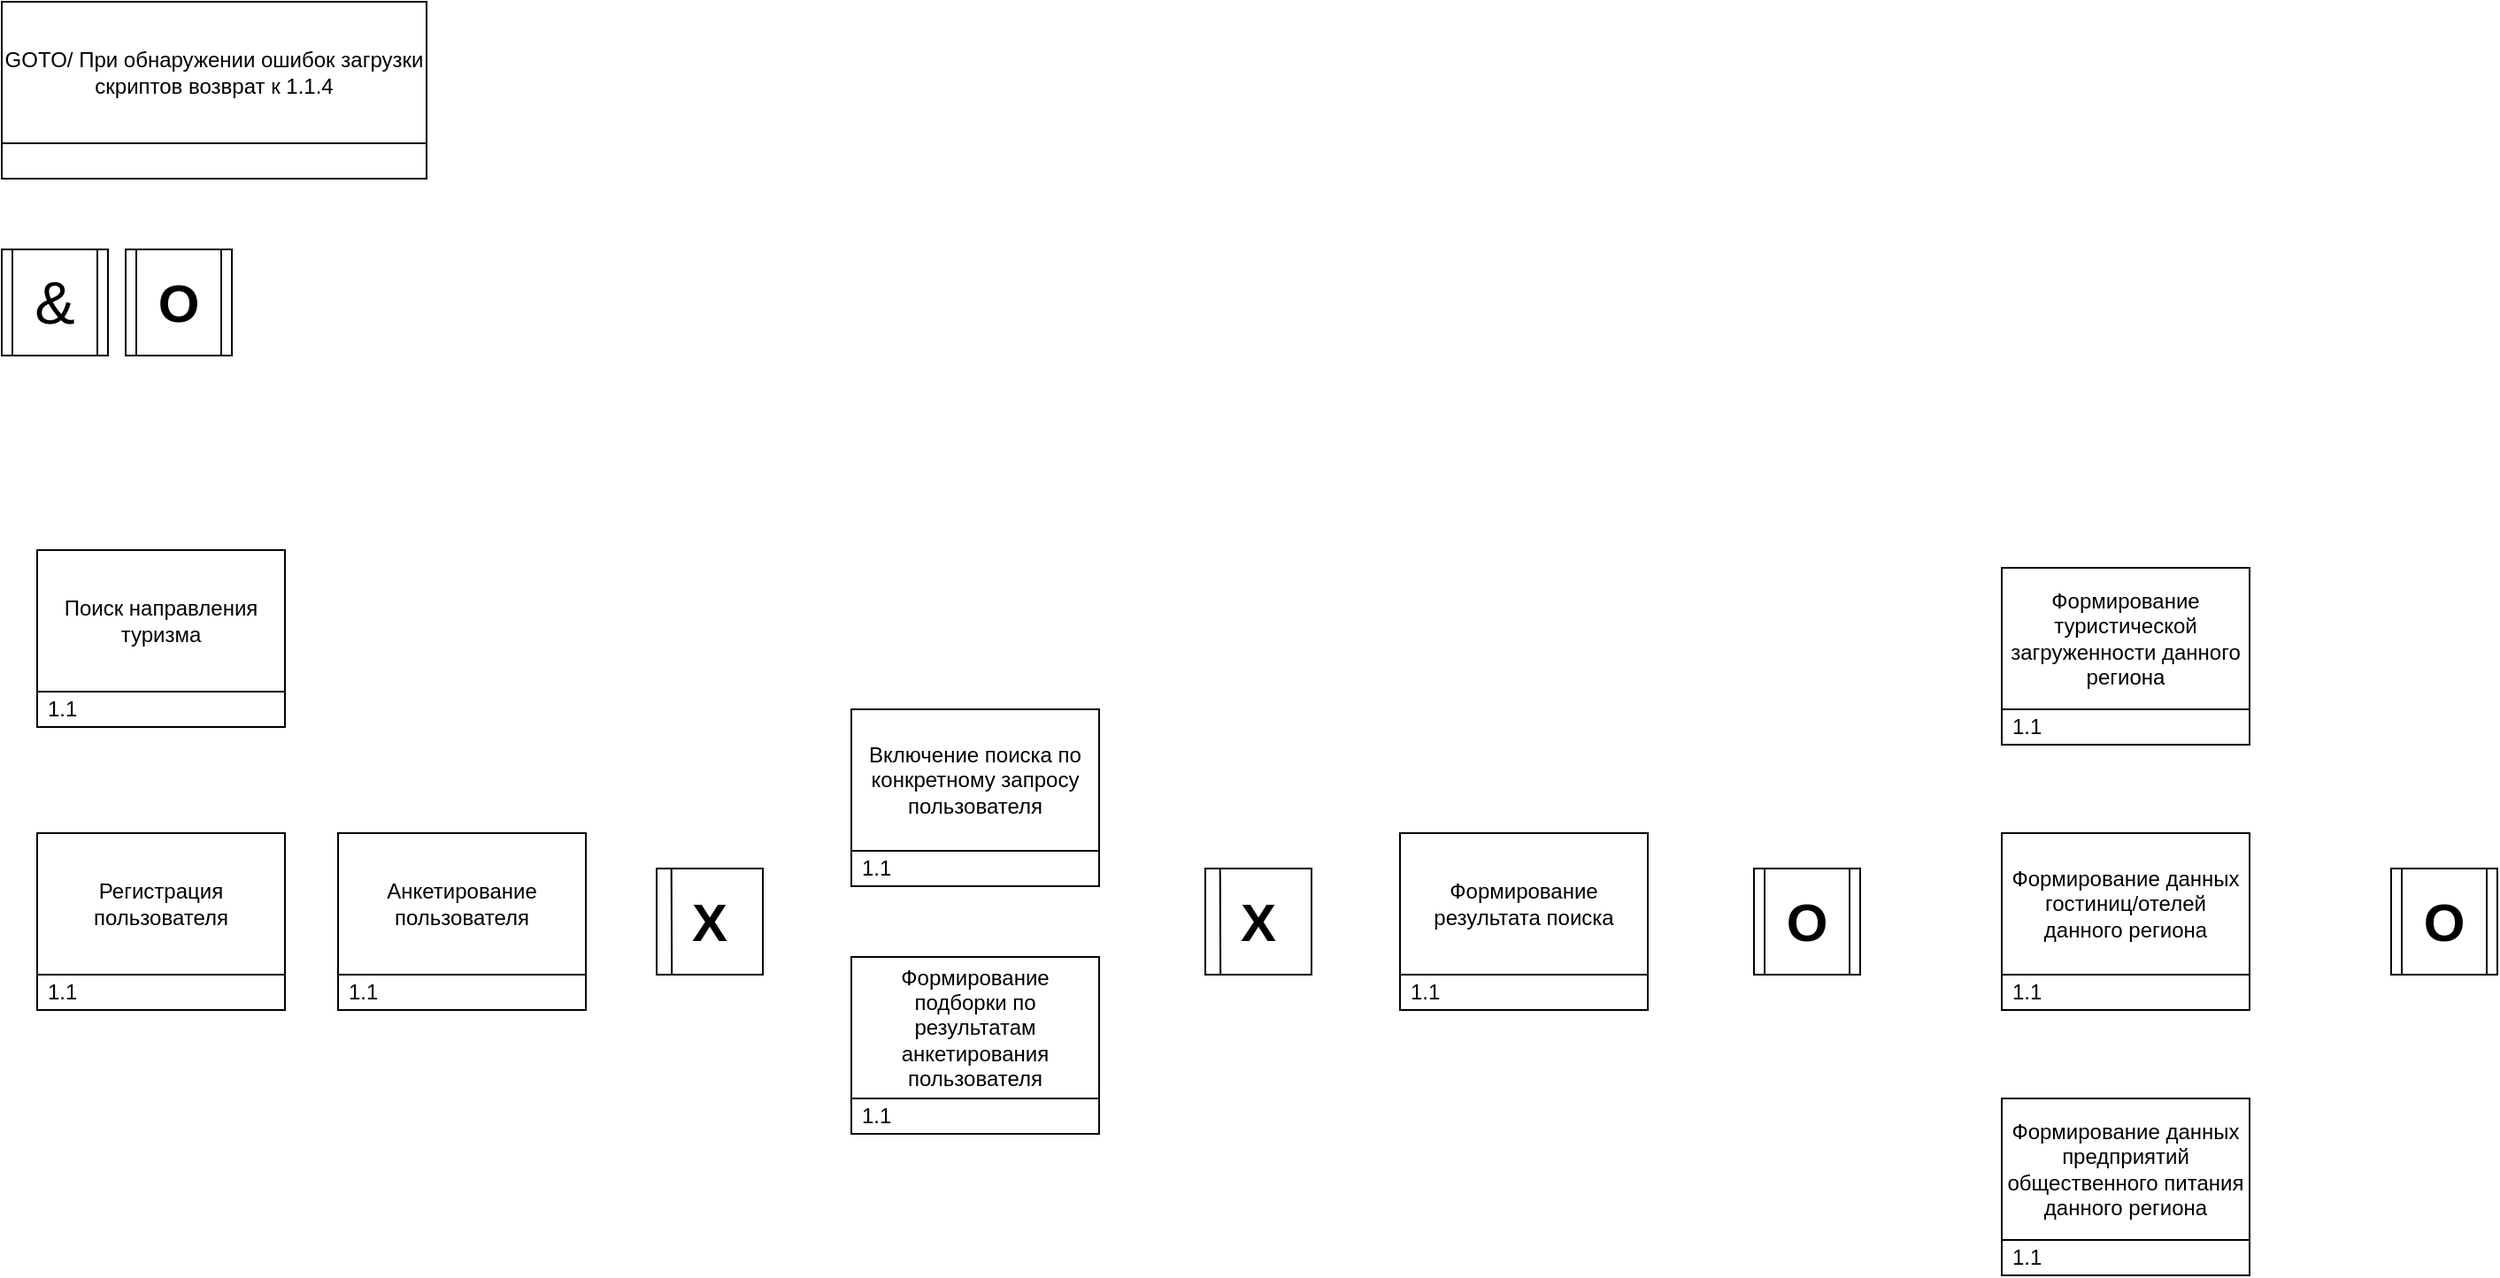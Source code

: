 <mxfile version="22.0.8" type="github" pages="3">
  <diagram id="jDZyjU-NRDZu6kYY1GAh" name="IDEF3 - групповое">
    <mxGraphModel dx="1500" dy="809" grid="1" gridSize="10" guides="1" tooltips="1" connect="1" arrows="1" fold="1" page="1" pageScale="1" pageWidth="2336" pageHeight="1654" math="0" shadow="0">
      <root>
        <mxCell id="0" />
        <mxCell id="1" parent="0" />
        <mxCell id="cbyuX7j4B6WSAV5k46cB-1" value="Поиск направления туризма" style="swimlane;fontStyle=0;childLayout=stackLayout;horizontal=1;startSize=80;horizontalStack=0;resizeParent=1;resizeParentMax=0;resizeLast=0;collapsible=1;marginBottom=0;whiteSpace=wrap;html=1;" vertex="1" parent="1">
          <mxGeometry x="40" y="380" width="140" height="100" as="geometry" />
        </mxCell>
        <mxCell id="cbyuX7j4B6WSAV5k46cB-2" value="1.1" style="text;strokeColor=none;fillColor=none;align=left;verticalAlign=middle;spacingLeft=4;spacingRight=4;overflow=hidden;points=[[0,0.5],[1,0.5]];portConstraint=eastwest;rotatable=0;whiteSpace=wrap;html=1;" vertex="1" parent="cbyuX7j4B6WSAV5k46cB-1">
          <mxGeometry y="80" width="140" height="20" as="geometry" />
        </mxCell>
        <mxCell id="YS1LWx2KXghdEhdy3758-1" value="GOTO/ При обнаружении ошибок загрузки скриптов возврат к 1.1.4" style="swimlane;fontStyle=0;childLayout=stackLayout;horizontal=1;startSize=80;horizontalStack=0;resizeParent=1;resizeParentMax=0;resizeLast=0;collapsible=1;marginBottom=0;whiteSpace=wrap;html=1;" vertex="1" parent="1">
          <mxGeometry x="20" y="70" width="240" height="100" as="geometry" />
        </mxCell>
        <mxCell id="WHiRAeLKZ48KQF9VEQD4-1" value="&lt;font style=&quot;font-size: 34px;&quot;&gt;&amp;amp;&lt;/font&gt;" style="shape=process;whiteSpace=wrap;html=1;backgroundOutline=1;" vertex="1" parent="1">
          <mxGeometry x="20" y="210" width="60" height="60" as="geometry" />
        </mxCell>
        <mxCell id="WHiRAeLKZ48KQF9VEQD4-2" value="Регистрация пользователя" style="swimlane;fontStyle=0;childLayout=stackLayout;horizontal=1;startSize=80;horizontalStack=0;resizeParent=1;resizeParentMax=0;resizeLast=0;collapsible=1;marginBottom=0;whiteSpace=wrap;html=1;" vertex="1" parent="1">
          <mxGeometry x="40" y="540" width="140" height="100" as="geometry" />
        </mxCell>
        <mxCell id="WHiRAeLKZ48KQF9VEQD4-3" value="1.1" style="text;strokeColor=none;fillColor=none;align=left;verticalAlign=middle;spacingLeft=4;spacingRight=4;overflow=hidden;points=[[0,0.5],[1,0.5]];portConstraint=eastwest;rotatable=0;whiteSpace=wrap;html=1;" vertex="1" parent="WHiRAeLKZ48KQF9VEQD4-2">
          <mxGeometry y="80" width="140" height="20" as="geometry" />
        </mxCell>
        <mxCell id="WHiRAeLKZ48KQF9VEQD4-4" value="Включение поиска по конкретному запросу пользователя" style="swimlane;fontStyle=0;childLayout=stackLayout;horizontal=1;startSize=80;horizontalStack=0;resizeParent=1;resizeParentMax=0;resizeLast=0;collapsible=1;marginBottom=0;whiteSpace=wrap;html=1;" vertex="1" parent="1">
          <mxGeometry x="500" y="470" width="140" height="100" as="geometry" />
        </mxCell>
        <mxCell id="WHiRAeLKZ48KQF9VEQD4-5" value="1.1" style="text;strokeColor=none;fillColor=none;align=left;verticalAlign=middle;spacingLeft=4;spacingRight=4;overflow=hidden;points=[[0,0.5],[1,0.5]];portConstraint=eastwest;rotatable=0;whiteSpace=wrap;html=1;" vertex="1" parent="WHiRAeLKZ48KQF9VEQD4-4">
          <mxGeometry y="80" width="140" height="20" as="geometry" />
        </mxCell>
        <mxCell id="WHiRAeLKZ48KQF9VEQD4-6" value="Формирование подборки по результатам анкетирования пользователя" style="swimlane;fontStyle=0;childLayout=stackLayout;horizontal=1;startSize=80;horizontalStack=0;resizeParent=1;resizeParentMax=0;resizeLast=0;collapsible=1;marginBottom=0;whiteSpace=wrap;html=1;" vertex="1" parent="1">
          <mxGeometry x="500" y="610" width="140" height="100" as="geometry" />
        </mxCell>
        <mxCell id="WHiRAeLKZ48KQF9VEQD4-7" value="1.1" style="text;strokeColor=none;fillColor=none;align=left;verticalAlign=middle;spacingLeft=4;spacingRight=4;overflow=hidden;points=[[0,0.5],[1,0.5]];portConstraint=eastwest;rotatable=0;whiteSpace=wrap;html=1;" vertex="1" parent="WHiRAeLKZ48KQF9VEQD4-6">
          <mxGeometry y="80" width="140" height="20" as="geometry" />
        </mxCell>
        <mxCell id="WHiRAeLKZ48KQF9VEQD4-8" value="Анкетирование пользователя" style="swimlane;fontStyle=0;childLayout=stackLayout;horizontal=1;startSize=80;horizontalStack=0;resizeParent=1;resizeParentMax=0;resizeLast=0;collapsible=1;marginBottom=0;whiteSpace=wrap;html=1;" vertex="1" parent="1">
          <mxGeometry x="210" y="540" width="140" height="100" as="geometry" />
        </mxCell>
        <mxCell id="WHiRAeLKZ48KQF9VEQD4-9" value="1.1" style="text;strokeColor=none;fillColor=none;align=left;verticalAlign=middle;spacingLeft=4;spacingRight=4;overflow=hidden;points=[[0,0.5],[1,0.5]];portConstraint=eastwest;rotatable=0;whiteSpace=wrap;html=1;" vertex="1" parent="WHiRAeLKZ48KQF9VEQD4-8">
          <mxGeometry y="80" width="140" height="20" as="geometry" />
        </mxCell>
        <mxCell id="WHiRAeLKZ48KQF9VEQD4-10" value="Формирование результата поиска" style="swimlane;fontStyle=0;childLayout=stackLayout;horizontal=1;startSize=80;horizontalStack=0;resizeParent=1;resizeParentMax=0;resizeLast=0;collapsible=1;marginBottom=0;whiteSpace=wrap;html=1;" vertex="1" parent="1">
          <mxGeometry x="810" y="540" width="140" height="100" as="geometry" />
        </mxCell>
        <mxCell id="WHiRAeLKZ48KQF9VEQD4-11" value="1.1" style="text;strokeColor=none;fillColor=none;align=left;verticalAlign=middle;spacingLeft=4;spacingRight=4;overflow=hidden;points=[[0,0.5],[1,0.5]];portConstraint=eastwest;rotatable=0;whiteSpace=wrap;html=1;" vertex="1" parent="WHiRAeLKZ48KQF9VEQD4-10">
          <mxGeometry y="80" width="140" height="20" as="geometry" />
        </mxCell>
        <mxCell id="BEHgyF1ntrgZddMQC_46-3" value="Формирование туристической загруженности данного региона" style="swimlane;fontStyle=0;childLayout=stackLayout;horizontal=1;startSize=80;horizontalStack=0;resizeParent=1;resizeParentMax=0;resizeLast=0;collapsible=1;marginBottom=0;whiteSpace=wrap;html=1;" vertex="1" parent="1">
          <mxGeometry x="1150" y="390" width="140" height="100" as="geometry" />
        </mxCell>
        <mxCell id="BEHgyF1ntrgZddMQC_46-4" value="1.1" style="text;strokeColor=none;fillColor=none;align=left;verticalAlign=middle;spacingLeft=4;spacingRight=4;overflow=hidden;points=[[0,0.5],[1,0.5]];portConstraint=eastwest;rotatable=0;whiteSpace=wrap;html=1;" vertex="1" parent="BEHgyF1ntrgZddMQC_46-3">
          <mxGeometry y="80" width="140" height="20" as="geometry" />
        </mxCell>
        <mxCell id="BEHgyF1ntrgZddMQC_46-5" value="Формирование данных гостиниц/отелей данного региона" style="swimlane;fontStyle=0;childLayout=stackLayout;horizontal=1;startSize=80;horizontalStack=0;resizeParent=1;resizeParentMax=0;resizeLast=0;collapsible=1;marginBottom=0;whiteSpace=wrap;html=1;" vertex="1" parent="1">
          <mxGeometry x="1150" y="540" width="140" height="100" as="geometry" />
        </mxCell>
        <mxCell id="BEHgyF1ntrgZddMQC_46-6" value="1.1" style="text;strokeColor=none;fillColor=none;align=left;verticalAlign=middle;spacingLeft=4;spacingRight=4;overflow=hidden;points=[[0,0.5],[1,0.5]];portConstraint=eastwest;rotatable=0;whiteSpace=wrap;html=1;" vertex="1" parent="BEHgyF1ntrgZddMQC_46-5">
          <mxGeometry y="80" width="140" height="20" as="geometry" />
        </mxCell>
        <mxCell id="BEHgyF1ntrgZddMQC_46-9" value="Формирование данных предприятий общественного питания данного региона" style="swimlane;fontStyle=0;childLayout=stackLayout;horizontal=1;startSize=80;horizontalStack=0;resizeParent=1;resizeParentMax=0;resizeLast=0;collapsible=1;marginBottom=0;whiteSpace=wrap;html=1;" vertex="1" parent="1">
          <mxGeometry x="1150" y="690" width="140" height="100" as="geometry" />
        </mxCell>
        <mxCell id="BEHgyF1ntrgZddMQC_46-10" value="1.1" style="text;strokeColor=none;fillColor=none;align=left;verticalAlign=middle;spacingLeft=4;spacingRight=4;overflow=hidden;points=[[0,0.5],[1,0.5]];portConstraint=eastwest;rotatable=0;whiteSpace=wrap;html=1;" vertex="1" parent="BEHgyF1ntrgZddMQC_46-9">
          <mxGeometry y="80" width="140" height="20" as="geometry" />
        </mxCell>
        <mxCell id="BEHgyF1ntrgZddMQC_46-12" value="&lt;font style=&quot;font-size: 30px;&quot;&gt;&lt;b&gt;O&lt;/b&gt;&lt;/font&gt;" style="shape=process;whiteSpace=wrap;html=1;backgroundOutline=1;" vertex="1" parent="1">
          <mxGeometry x="1370" y="560" width="60" height="60" as="geometry" />
        </mxCell>
        <mxCell id="BEHgyF1ntrgZddMQC_46-13" value="&lt;font style=&quot;font-size: 30px;&quot;&gt;&lt;b&gt;O&lt;/b&gt;&lt;/font&gt;" style="shape=process;whiteSpace=wrap;html=1;backgroundOutline=1;" vertex="1" parent="1">
          <mxGeometry x="1010" y="560" width="60" height="60" as="geometry" />
        </mxCell>
        <mxCell id="ibTnaEdtmGDjpVHiChkq-1" value="&lt;font style=&quot;font-size: 30px;&quot;&gt;&lt;b&gt;O&lt;/b&gt;&lt;/font&gt;" style="shape=process;whiteSpace=wrap;html=1;backgroundOutline=1;" vertex="1" parent="1">
          <mxGeometry x="90" y="210" width="60" height="60" as="geometry" />
        </mxCell>
        <mxCell id="ibTnaEdtmGDjpVHiChkq-4" value="" style="group" vertex="1" connectable="0" parent="1">
          <mxGeometry x="390" y="560" width="60" height="60" as="geometry" />
        </mxCell>
        <mxCell id="BEHgyF1ntrgZddMQC_46-2" value="&lt;font style=&quot;font-size: 30px;&quot;&gt;&lt;b&gt;X&lt;/b&gt;&lt;/font&gt;" style="shape=process;whiteSpace=wrap;html=1;backgroundOutline=1;size=0;" vertex="1" parent="ibTnaEdtmGDjpVHiChkq-4">
          <mxGeometry width="60" height="60" as="geometry" />
        </mxCell>
        <mxCell id="ibTnaEdtmGDjpVHiChkq-3" value="" style="endArrow=none;html=1;rounded=0;entryX=0.139;entryY=0;entryDx=0;entryDy=0;exitX=0.143;exitY=1.009;exitDx=0;exitDy=0;exitPerimeter=0;entryPerimeter=0;" edge="1" parent="ibTnaEdtmGDjpVHiChkq-4" source="BEHgyF1ntrgZddMQC_46-2" target="BEHgyF1ntrgZddMQC_46-2">
          <mxGeometry width="50" height="50" relative="1" as="geometry">
            <mxPoint x="20" y="60" as="sourcePoint" />
            <mxPoint x="70" y="10" as="targetPoint" />
          </mxGeometry>
        </mxCell>
        <mxCell id="ibTnaEdtmGDjpVHiChkq-8" value="&lt;font style=&quot;font-size: 30px;&quot;&gt;&lt;b&gt;X&lt;/b&gt;&lt;/font&gt;" style="shape=process;whiteSpace=wrap;html=1;backgroundOutline=1;size=0;" vertex="1" parent="1">
          <mxGeometry x="700" y="560" width="60" height="60" as="geometry" />
        </mxCell>
        <mxCell id="ibTnaEdtmGDjpVHiChkq-9" value="" style="endArrow=none;html=1;rounded=0;entryX=0.139;entryY=0;entryDx=0;entryDy=0;exitX=0.143;exitY=1.009;exitDx=0;exitDy=0;exitPerimeter=0;entryPerimeter=0;" edge="1" parent="1" source="ibTnaEdtmGDjpVHiChkq-8" target="ibTnaEdtmGDjpVHiChkq-8">
          <mxGeometry width="50" height="50" relative="1" as="geometry">
            <mxPoint x="430" y="630" as="sourcePoint" />
            <mxPoint x="480" y="580" as="targetPoint" />
          </mxGeometry>
        </mxCell>
      </root>
    </mxGraphModel>
  </diagram>
  <diagram id="R2lEEEUBdFMjLlhIrx00" name="IDEF1 - свое">
    <mxGraphModel dx="1750" dy="943" grid="1" gridSize="10" guides="1" tooltips="1" connect="1" arrows="1" fold="1" page="1" pageScale="1" pageWidth="850" pageHeight="1100" math="0" shadow="0" extFonts="Permanent Marker^https://fonts.googleapis.com/css?family=Permanent+Marker">
      <root>
        <mxCell id="0" />
        <mxCell id="1" parent="0" />
        <mxCell id="71VfHX2NH4AoiYsdJ9OX-1" value="ID команды" style="swimlane;fontStyle=0;childLayout=stackLayout;horizontal=1;startSize=30;horizontalStack=0;resizeParent=1;resizeParentMax=0;resizeLast=0;collapsible=1;marginBottom=0;whiteSpace=wrap;html=1;" parent="1" vertex="1">
          <mxGeometry x="200" y="30" width="260" height="90" as="geometry" />
        </mxCell>
        <mxCell id="71VfHX2NH4AoiYsdJ9OX-2" value="Название команды" style="text;strokeColor=none;fillColor=none;align=left;verticalAlign=middle;spacingLeft=4;spacingRight=4;overflow=hidden;points=[[0,0.5],[1,0.5]];portConstraint=eastwest;rotatable=0;whiteSpace=wrap;html=1;" parent="71VfHX2NH4AoiYsdJ9OX-1" vertex="1">
          <mxGeometry y="30" width="260" height="30" as="geometry" />
        </mxCell>
        <mxCell id="71VfHX2NH4AoiYsdJ9OX-4" value="&lt;div&gt;ID участников (FK)&lt;br&gt;&lt;/div&gt;" style="text;strokeColor=none;fillColor=none;align=left;verticalAlign=middle;spacingLeft=4;spacingRight=4;overflow=hidden;points=[[0,0.5],[1,0.5]];portConstraint=eastwest;rotatable=0;whiteSpace=wrap;html=1;" parent="71VfHX2NH4AoiYsdJ9OX-1" vertex="1">
          <mxGeometry y="60" width="260" height="30" as="geometry" />
        </mxCell>
        <mxCell id="71VfHX2NH4AoiYsdJ9OX-29" style="edgeStyle=orthogonalEdgeStyle;rounded=0;orthogonalLoop=1;jettySize=auto;html=1;entryX=1;entryY=0.5;entryDx=0;entryDy=0;dashed=1;dashPattern=8 8;endSize=10;endArrow=oval;endFill=1;" parent="1" source="71VfHX2NH4AoiYsdJ9OX-5" target="71VfHX2NH4AoiYsdJ9OX-10" edge="1">
          <mxGeometry relative="1" as="geometry" />
        </mxCell>
        <mxCell id="71VfHX2NH4AoiYsdJ9OX-5" value="ID организатора" style="swimlane;fontStyle=0;childLayout=stackLayout;horizontal=1;startSize=30;horizontalStack=0;resizeParent=1;resizeParentMax=0;resizeLast=0;collapsible=1;marginBottom=0;whiteSpace=wrap;html=1;" parent="1" vertex="1">
          <mxGeometry x="685" y="280" width="140" height="120" as="geometry" />
        </mxCell>
        <mxCell id="71VfHX2NH4AoiYsdJ9OX-6" value="ФИО организатора" style="text;strokeColor=none;fillColor=none;align=left;verticalAlign=middle;spacingLeft=4;spacingRight=4;overflow=hidden;points=[[0,0.5],[1,0.5]];portConstraint=eastwest;rotatable=0;whiteSpace=wrap;html=1;" parent="71VfHX2NH4AoiYsdJ9OX-5" vertex="1">
          <mxGeometry y="30" width="140" height="30" as="geometry" />
        </mxCell>
        <mxCell id="71VfHX2NH4AoiYsdJ9OX-7" value="Должность" style="text;strokeColor=none;fillColor=none;align=left;verticalAlign=middle;spacingLeft=4;spacingRight=4;overflow=hidden;points=[[0,0.5],[1,0.5]];portConstraint=eastwest;rotatable=0;whiteSpace=wrap;html=1;" parent="71VfHX2NH4AoiYsdJ9OX-5" vertex="1">
          <mxGeometry y="60" width="140" height="30" as="geometry" />
        </mxCell>
        <mxCell id="71VfHX2NH4AoiYsdJ9OX-8" value="Номер телефона" style="text;strokeColor=none;fillColor=none;align=left;verticalAlign=middle;spacingLeft=4;spacingRight=4;overflow=hidden;points=[[0,0.5],[1,0.5]];portConstraint=eastwest;rotatable=0;whiteSpace=wrap;html=1;" parent="71VfHX2NH4AoiYsdJ9OX-5" vertex="1">
          <mxGeometry y="90" width="140" height="30" as="geometry" />
        </mxCell>
        <mxCell id="71VfHX2NH4AoiYsdJ9OX-9" value="ID стенда" style="swimlane;fontStyle=0;childLayout=stackLayout;horizontal=1;startSize=30;horizontalStack=0;resizeParent=1;resizeParentMax=0;resizeLast=0;collapsible=1;marginBottom=0;whiteSpace=wrap;html=1;" parent="1" vertex="1">
          <mxGeometry x="325" y="500" width="250" height="300" as="geometry" />
        </mxCell>
        <mxCell id="71VfHX2NH4AoiYsdJ9OX-10" value="ID организатора (FK)" style="text;strokeColor=none;fillColor=none;align=left;verticalAlign=middle;spacingLeft=4;spacingRight=4;overflow=hidden;points=[[0,0.5],[1,0.5]];portConstraint=eastwest;rotatable=0;whiteSpace=wrap;html=1;" parent="71VfHX2NH4AoiYsdJ9OX-9" vertex="1">
          <mxGeometry y="30" width="250" height="30" as="geometry" />
        </mxCell>
        <mxCell id="71VfHX2NH4AoiYsdJ9OX-11" value="ID команды (FK)" style="text;strokeColor=none;fillColor=none;align=left;verticalAlign=middle;spacingLeft=4;spacingRight=4;overflow=hidden;points=[[0,0.5],[1,0.5]];portConstraint=eastwest;rotatable=0;whiteSpace=wrap;html=1;" parent="71VfHX2NH4AoiYsdJ9OX-9" vertex="1">
          <mxGeometry y="60" width="250" height="30" as="geometry" />
        </mxCell>
        <mxCell id="71VfHX2NH4AoiYsdJ9OX-12" value="ID состояния (FK)" style="text;strokeColor=none;fillColor=none;align=left;verticalAlign=middle;spacingLeft=4;spacingRight=4;overflow=hidden;points=[[0,0.5],[1,0.5]];portConstraint=eastwest;rotatable=0;whiteSpace=wrap;html=1;" parent="71VfHX2NH4AoiYsdJ9OX-9" vertex="1">
          <mxGeometry y="90" width="250" height="30" as="geometry" />
        </mxCell>
        <mxCell id="71VfHX2NH4AoiYsdJ9OX-27" value="Номер итерации" style="text;strokeColor=none;fillColor=none;align=left;verticalAlign=middle;spacingLeft=4;spacingRight=4;overflow=hidden;points=[[0,0.5],[1,0.5]];portConstraint=eastwest;rotatable=0;whiteSpace=wrap;html=1;" parent="71VfHX2NH4AoiYsdJ9OX-9" vertex="1">
          <mxGeometry y="120" width="250" height="30" as="geometry" />
        </mxCell>
        <mxCell id="71VfHX2NH4AoiYsdJ9OX-25" value="Время работы" style="text;strokeColor=none;fillColor=none;align=left;verticalAlign=middle;spacingLeft=4;spacingRight=4;overflow=hidden;points=[[0,0.5],[1,0.5]];portConstraint=eastwest;rotatable=0;whiteSpace=wrap;html=1;" parent="71VfHX2NH4AoiYsdJ9OX-9" vertex="1">
          <mxGeometry y="150" width="250" height="30" as="geometry" />
        </mxCell>
        <mxCell id="71VfHX2NH4AoiYsdJ9OX-33" value="ID скрипта транспортного потока (FK)" style="text;strokeColor=none;fillColor=none;align=left;verticalAlign=middle;spacingLeft=4;spacingRight=4;overflow=hidden;points=[[0,0.5],[1,0.5]];portConstraint=eastwest;rotatable=0;whiteSpace=wrap;html=1;" parent="71VfHX2NH4AoiYsdJ9OX-9" vertex="1">
          <mxGeometry y="180" width="250" height="30" as="geometry" />
        </mxCell>
        <mxCell id="71VfHX2NH4AoiYsdJ9OX-36" value="ID скрипта времени суток (FK)" style="text;strokeColor=none;fillColor=none;align=left;verticalAlign=middle;spacingLeft=4;spacingRight=4;overflow=hidden;points=[[0,0.5],[1,0.5]];portConstraint=eastwest;rotatable=0;whiteSpace=wrap;html=1;" parent="71VfHX2NH4AoiYsdJ9OX-9" vertex="1">
          <mxGeometry y="210" width="250" height="30" as="geometry" />
        </mxCell>
        <mxCell id="71VfHX2NH4AoiYsdJ9OX-37" value="ID скрипта погодных условий (FK)" style="text;strokeColor=none;fillColor=none;align=left;verticalAlign=middle;spacingLeft=4;spacingRight=4;overflow=hidden;points=[[0,0.5],[1,0.5]];portConstraint=eastwest;rotatable=0;whiteSpace=wrap;html=1;" parent="71VfHX2NH4AoiYsdJ9OX-9" vertex="1">
          <mxGeometry y="240" width="250" height="30" as="geometry" />
        </mxCell>
        <mxCell id="71VfHX2NH4AoiYsdJ9OX-39" value="ID скрипта рельефа (FK)" style="text;strokeColor=none;fillColor=none;align=left;verticalAlign=middle;spacingLeft=4;spacingRight=4;overflow=hidden;points=[[0,0.5],[1,0.5]];portConstraint=eastwest;rotatable=0;whiteSpace=wrap;html=1;" parent="71VfHX2NH4AoiYsdJ9OX-9" vertex="1">
          <mxGeometry y="270" width="250" height="30" as="geometry" />
        </mxCell>
        <mxCell id="71VfHX2NH4AoiYsdJ9OX-32" style="edgeStyle=orthogonalEdgeStyle;rounded=0;orthogonalLoop=1;jettySize=auto;html=1;entryX=1;entryY=0.5;entryDx=0;entryDy=0;dashed=1;dashPattern=8 8;endArrow=oval;endFill=1;endSize=10;" parent="1" source="71VfHX2NH4AoiYsdJ9OX-13" target="71VfHX2NH4AoiYsdJ9OX-12" edge="1">
          <mxGeometry relative="1" as="geometry" />
        </mxCell>
        <mxCell id="71VfHX2NH4AoiYsdJ9OX-13" value="ID состояния стенда" style="swimlane;fontStyle=0;childLayout=stackLayout;horizontal=1;startSize=30;horizontalStack=0;resizeParent=1;resizeParentMax=0;resizeLast=0;collapsible=1;marginBottom=0;whiteSpace=wrap;html=1;" parent="1" vertex="1">
          <mxGeometry x="660" y="560" width="165" height="90" as="geometry" />
        </mxCell>
        <mxCell id="71VfHX2NH4AoiYsdJ9OX-14" value="Название состояния" style="text;strokeColor=none;fillColor=none;align=left;verticalAlign=middle;spacingLeft=4;spacingRight=4;overflow=hidden;points=[[0,0.5],[1,0.5]];portConstraint=eastwest;rotatable=0;whiteSpace=wrap;html=1;" parent="71VfHX2NH4AoiYsdJ9OX-13" vertex="1">
          <mxGeometry y="30" width="165" height="30" as="geometry" />
        </mxCell>
        <mxCell id="71VfHX2NH4AoiYsdJ9OX-26" value="Описание" style="text;strokeColor=none;fillColor=none;align=left;verticalAlign=middle;spacingLeft=4;spacingRight=4;overflow=hidden;points=[[0,0.5],[1,0.5]];portConstraint=eastwest;rotatable=0;whiteSpace=wrap;html=1;" parent="71VfHX2NH4AoiYsdJ9OX-13" vertex="1">
          <mxGeometry y="60" width="165" height="30" as="geometry" />
        </mxCell>
        <mxCell id="71VfHX2NH4AoiYsdJ9OX-18" value="ID участника" style="swimlane;fontStyle=0;childLayout=stackLayout;horizontal=1;startSize=30;horizontalStack=0;resizeParent=1;resizeParentMax=0;resizeLast=0;collapsible=1;marginBottom=0;whiteSpace=wrap;html=1;" parent="1" vertex="1">
          <mxGeometry x="570" y="30" width="140" height="210" as="geometry" />
        </mxCell>
        <mxCell id="71VfHX2NH4AoiYsdJ9OX-19" value="ФИО участника" style="text;strokeColor=none;fillColor=none;align=left;verticalAlign=middle;spacingLeft=4;spacingRight=4;overflow=hidden;points=[[0,0.5],[1,0.5]];portConstraint=eastwest;rotatable=0;whiteSpace=wrap;html=1;" parent="71VfHX2NH4AoiYsdJ9OX-18" vertex="1">
          <mxGeometry y="30" width="140" height="30" as="geometry" />
        </mxCell>
        <mxCell id="71VfHX2NH4AoiYsdJ9OX-20" value="Дата рождения" style="text;strokeColor=none;fillColor=none;align=left;verticalAlign=middle;spacingLeft=4;spacingRight=4;overflow=hidden;points=[[0,0.5],[1,0.5]];portConstraint=eastwest;rotatable=0;whiteSpace=wrap;html=1;" parent="71VfHX2NH4AoiYsdJ9OX-18" vertex="1">
          <mxGeometry y="60" width="140" height="30" as="geometry" />
        </mxCell>
        <mxCell id="71VfHX2NH4AoiYsdJ9OX-21" value="Город" style="text;strokeColor=none;fillColor=none;align=left;verticalAlign=middle;spacingLeft=4;spacingRight=4;overflow=hidden;points=[[0,0.5],[1,0.5]];portConstraint=eastwest;rotatable=0;whiteSpace=wrap;html=1;" parent="71VfHX2NH4AoiYsdJ9OX-18" vertex="1">
          <mxGeometry y="90" width="140" height="30" as="geometry" />
        </mxCell>
        <mxCell id="71VfHX2NH4AoiYsdJ9OX-22" value="Номер телефона" style="text;strokeColor=none;fillColor=none;align=left;verticalAlign=middle;spacingLeft=4;spacingRight=4;overflow=hidden;points=[[0,0.5],[1,0.5]];portConstraint=eastwest;rotatable=0;whiteSpace=wrap;html=1;" parent="71VfHX2NH4AoiYsdJ9OX-18" vertex="1">
          <mxGeometry y="120" width="140" height="30" as="geometry" />
        </mxCell>
        <mxCell id="lRfTqfSoZRuVfA1u1f1o-7" value="Электронная почта" style="text;strokeColor=none;fillColor=none;align=left;verticalAlign=middle;spacingLeft=4;spacingRight=4;overflow=hidden;points=[[0,0.5],[1,0.5]];portConstraint=eastwest;rotatable=0;whiteSpace=wrap;html=1;" vertex="1" parent="71VfHX2NH4AoiYsdJ9OX-18">
          <mxGeometry y="150" width="140" height="30" as="geometry" />
        </mxCell>
        <mxCell id="71VfHX2NH4AoiYsdJ9OX-23" value="Электронная почта" style="text;strokeColor=none;fillColor=none;align=left;verticalAlign=middle;spacingLeft=4;spacingRight=4;overflow=hidden;points=[[0,0.5],[1,0.5]];portConstraint=eastwest;rotatable=0;whiteSpace=wrap;html=1;" parent="71VfHX2NH4AoiYsdJ9OX-18" vertex="1">
          <mxGeometry y="180" width="140" height="30" as="geometry" />
        </mxCell>
        <mxCell id="71VfHX2NH4AoiYsdJ9OX-24" style="edgeStyle=orthogonalEdgeStyle;rounded=0;orthogonalLoop=1;jettySize=auto;html=1;exitX=0;exitY=0.5;exitDx=0;exitDy=0;entryX=1;entryY=0.5;entryDx=0;entryDy=0;dashed=1;dashPattern=8 8;endSize=10;endArrow=oval;endFill=1;" parent="1" source="71VfHX2NH4AoiYsdJ9OX-20" target="71VfHX2NH4AoiYsdJ9OX-4" edge="1">
          <mxGeometry relative="1" as="geometry" />
        </mxCell>
        <mxCell id="71VfHX2NH4AoiYsdJ9OX-40" value="ID скрипта транспортного потока" style="swimlane;fontStyle=0;childLayout=stackLayout;horizontal=1;startSize=30;horizontalStack=0;resizeParent=1;resizeParentMax=0;resizeLast=0;collapsible=1;marginBottom=0;whiteSpace=wrap;html=1;" parent="1" vertex="1">
          <mxGeometry x="20" y="470" width="200" height="150" as="geometry" />
        </mxCell>
        <mxCell id="71VfHX2NH4AoiYsdJ9OX-41" value="Плотность транспортного потока" style="text;strokeColor=none;fillColor=none;align=left;verticalAlign=middle;spacingLeft=4;spacingRight=4;overflow=hidden;points=[[0,0.5],[1,0.5]];portConstraint=eastwest;rotatable=0;whiteSpace=wrap;html=1;" parent="71VfHX2NH4AoiYsdJ9OX-40" vertex="1">
          <mxGeometry y="30" width="200" height="30" as="geometry" />
        </mxCell>
        <mxCell id="71VfHX2NH4AoiYsdJ9OX-43" value="Название" style="text;strokeColor=none;fillColor=none;align=left;verticalAlign=middle;spacingLeft=4;spacingRight=4;overflow=hidden;points=[[0,0.5],[1,0.5]];portConstraint=eastwest;rotatable=0;whiteSpace=wrap;html=1;" parent="71VfHX2NH4AoiYsdJ9OX-40" vertex="1">
          <mxGeometry y="60" width="200" height="30" as="geometry" />
        </mxCell>
        <mxCell id="beHkhpaUEUdG98gx7y9p-2" value="Путь к скрипту" style="text;strokeColor=none;fillColor=none;align=left;verticalAlign=middle;spacingLeft=4;spacingRight=4;overflow=hidden;points=[[0,0.5],[1,0.5]];portConstraint=eastwest;rotatable=0;whiteSpace=wrap;html=1;" vertex="1" parent="71VfHX2NH4AoiYsdJ9OX-40">
          <mxGeometry y="90" width="200" height="30" as="geometry" />
        </mxCell>
        <mxCell id="71VfHX2NH4AoiYsdJ9OX-42" value="Дата создания" style="text;strokeColor=none;fillColor=none;align=left;verticalAlign=middle;spacingLeft=4;spacingRight=4;overflow=hidden;points=[[0,0.5],[1,0.5]];portConstraint=eastwest;rotatable=0;whiteSpace=wrap;html=1;" parent="71VfHX2NH4AoiYsdJ9OX-40" vertex="1">
          <mxGeometry y="120" width="200" height="30" as="geometry" />
        </mxCell>
        <mxCell id="71VfHX2NH4AoiYsdJ9OX-52" style="edgeStyle=orthogonalEdgeStyle;rounded=0;orthogonalLoop=1;jettySize=auto;html=1;entryX=0;entryY=0.5;entryDx=0;entryDy=0;dashed=1;dashPattern=8 8;endArrow=oval;endFill=1;endSize=10;" parent="1" source="71VfHX2NH4AoiYsdJ9OX-41" target="71VfHX2NH4AoiYsdJ9OX-33" edge="1">
          <mxGeometry relative="1" as="geometry">
            <Array as="points">
              <mxPoint x="240" y="515" />
              <mxPoint x="240" y="695" />
            </Array>
          </mxGeometry>
        </mxCell>
        <mxCell id="71VfHX2NH4AoiYsdJ9OX-72" style="edgeStyle=orthogonalEdgeStyle;rounded=0;orthogonalLoop=1;jettySize=auto;html=1;entryX=0;entryY=0.5;entryDx=0;entryDy=0;dashed=1;dashPattern=8 8;endArrow=oval;endFill=1;endSize=10;" parent="1" source="71VfHX2NH4AoiYsdJ9OX-53" target="71VfHX2NH4AoiYsdJ9OX-36" edge="1">
          <mxGeometry relative="1" as="geometry" />
        </mxCell>
        <mxCell id="71VfHX2NH4AoiYsdJ9OX-53" value="ID скрипта времени суток" style="swimlane;fontStyle=0;childLayout=stackLayout;horizontal=1;startSize=30;horizontalStack=0;resizeParent=1;resizeParentMax=0;resizeLast=0;collapsible=1;marginBottom=0;whiteSpace=wrap;html=1;" parent="1" vertex="1">
          <mxGeometry x="80" y="900" width="200" height="150" as="geometry" />
        </mxCell>
        <mxCell id="71VfHX2NH4AoiYsdJ9OX-54" value="Название" style="text;strokeColor=none;fillColor=none;align=left;verticalAlign=middle;spacingLeft=4;spacingRight=4;overflow=hidden;points=[[0,0.5],[1,0.5]];portConstraint=eastwest;rotatable=0;whiteSpace=wrap;html=1;" parent="71VfHX2NH4AoiYsdJ9OX-53" vertex="1">
          <mxGeometry y="30" width="200" height="30" as="geometry" />
        </mxCell>
        <mxCell id="71VfHX2NH4AoiYsdJ9OX-55" value="Время игровых суток" style="text;strokeColor=none;fillColor=none;align=left;verticalAlign=middle;spacingLeft=4;spacingRight=4;overflow=hidden;points=[[0,0.5],[1,0.5]];portConstraint=eastwest;rotatable=0;whiteSpace=wrap;html=1;" parent="71VfHX2NH4AoiYsdJ9OX-53" vertex="1">
          <mxGeometry y="60" width="200" height="30" as="geometry" />
        </mxCell>
        <mxCell id="beHkhpaUEUdG98gx7y9p-3" value="Путь к скрипту" style="text;strokeColor=none;fillColor=none;align=left;verticalAlign=middle;spacingLeft=4;spacingRight=4;overflow=hidden;points=[[0,0.5],[1,0.5]];portConstraint=eastwest;rotatable=0;whiteSpace=wrap;html=1;" vertex="1" parent="71VfHX2NH4AoiYsdJ9OX-53">
          <mxGeometry y="90" width="200" height="30" as="geometry" />
        </mxCell>
        <mxCell id="71VfHX2NH4AoiYsdJ9OX-56" value="Дата создания" style="text;strokeColor=none;fillColor=none;align=left;verticalAlign=middle;spacingLeft=4;spacingRight=4;overflow=hidden;points=[[0,0.5],[1,0.5]];portConstraint=eastwest;rotatable=0;whiteSpace=wrap;html=1;" parent="71VfHX2NH4AoiYsdJ9OX-53" vertex="1">
          <mxGeometry y="120" width="200" height="30" as="geometry" />
        </mxCell>
        <mxCell id="71VfHX2NH4AoiYsdJ9OX-64" style="edgeStyle=orthogonalEdgeStyle;rounded=0;orthogonalLoop=1;jettySize=auto;html=1;entryX=0;entryY=0.5;entryDx=0;entryDy=0;dashed=1;dashPattern=8 8;endSize=10;endArrow=oval;endFill=1;" parent="1" source="71VfHX2NH4AoiYsdJ9OX-59" target="71VfHX2NH4AoiYsdJ9OX-37" edge="1">
          <mxGeometry relative="1" as="geometry" />
        </mxCell>
        <mxCell id="71VfHX2NH4AoiYsdJ9OX-59" value="ID скрипта погодных условий" style="swimlane;fontStyle=0;childLayout=stackLayout;horizontal=1;startSize=30;horizontalStack=0;resizeParent=1;resizeParentMax=0;resizeLast=0;collapsible=1;marginBottom=0;whiteSpace=wrap;html=1;" parent="1" vertex="1">
          <mxGeometry x="370" y="920" width="200" height="120" as="geometry" />
        </mxCell>
        <mxCell id="71VfHX2NH4AoiYsdJ9OX-61" value="Название" style="text;strokeColor=none;fillColor=none;align=left;verticalAlign=middle;spacingLeft=4;spacingRight=4;overflow=hidden;points=[[0,0.5],[1,0.5]];portConstraint=eastwest;rotatable=0;whiteSpace=wrap;html=1;" parent="71VfHX2NH4AoiYsdJ9OX-59" vertex="1">
          <mxGeometry y="30" width="200" height="30" as="geometry" />
        </mxCell>
        <mxCell id="71VfHX2NH4AoiYsdJ9OX-60" value="Путь к скрипту" style="text;strokeColor=none;fillColor=none;align=left;verticalAlign=middle;spacingLeft=4;spacingRight=4;overflow=hidden;points=[[0,0.5],[1,0.5]];portConstraint=eastwest;rotatable=0;whiteSpace=wrap;html=1;" parent="71VfHX2NH4AoiYsdJ9OX-59" vertex="1">
          <mxGeometry y="60" width="200" height="30" as="geometry" />
        </mxCell>
        <mxCell id="71VfHX2NH4AoiYsdJ9OX-62" value="Дата создания" style="text;strokeColor=none;fillColor=none;align=left;verticalAlign=middle;spacingLeft=4;spacingRight=4;overflow=hidden;points=[[0,0.5],[1,0.5]];portConstraint=eastwest;rotatable=0;whiteSpace=wrap;html=1;" parent="71VfHX2NH4AoiYsdJ9OX-59" vertex="1">
          <mxGeometry y="90" width="200" height="30" as="geometry" />
        </mxCell>
        <mxCell id="71VfHX2NH4AoiYsdJ9OX-65" value="ID скрипта рельефа" style="swimlane;fontStyle=0;childLayout=stackLayout;horizontal=1;startSize=30;horizontalStack=0;resizeParent=1;resizeParentMax=0;resizeLast=0;collapsible=1;marginBottom=0;whiteSpace=wrap;html=1;" parent="1" vertex="1">
          <mxGeometry x="625" y="780" width="200" height="150" as="geometry" />
        </mxCell>
        <mxCell id="71VfHX2NH4AoiYsdJ9OX-66" value="Карта рельефа" style="text;strokeColor=none;fillColor=none;align=left;verticalAlign=middle;spacingLeft=4;spacingRight=4;overflow=hidden;points=[[0,0.5],[1,0.5]];portConstraint=eastwest;rotatable=0;whiteSpace=wrap;html=1;" parent="71VfHX2NH4AoiYsdJ9OX-65" vertex="1">
          <mxGeometry y="30" width="200" height="30" as="geometry" />
        </mxCell>
        <mxCell id="71VfHX2NH4AoiYsdJ9OX-67" value="Название" style="text;strokeColor=none;fillColor=none;align=left;verticalAlign=middle;spacingLeft=4;spacingRight=4;overflow=hidden;points=[[0,0.5],[1,0.5]];portConstraint=eastwest;rotatable=0;whiteSpace=wrap;html=1;" parent="71VfHX2NH4AoiYsdJ9OX-65" vertex="1">
          <mxGeometry y="60" width="200" height="30" as="geometry" />
        </mxCell>
        <mxCell id="beHkhpaUEUdG98gx7y9p-1" value="Путь к скрипту" style="text;strokeColor=none;fillColor=none;align=left;verticalAlign=middle;spacingLeft=4;spacingRight=4;overflow=hidden;points=[[0,0.5],[1,0.5]];portConstraint=eastwest;rotatable=0;whiteSpace=wrap;html=1;" vertex="1" parent="71VfHX2NH4AoiYsdJ9OX-65">
          <mxGeometry y="90" width="200" height="30" as="geometry" />
        </mxCell>
        <mxCell id="71VfHX2NH4AoiYsdJ9OX-68" value="Дата создания" style="text;strokeColor=none;fillColor=none;align=left;verticalAlign=middle;spacingLeft=4;spacingRight=4;overflow=hidden;points=[[0,0.5],[1,0.5]];portConstraint=eastwest;rotatable=0;whiteSpace=wrap;html=1;" parent="71VfHX2NH4AoiYsdJ9OX-65" vertex="1">
          <mxGeometry y="120" width="200" height="30" as="geometry" />
        </mxCell>
        <mxCell id="71VfHX2NH4AoiYsdJ9OX-71" style="edgeStyle=orthogonalEdgeStyle;rounded=0;orthogonalLoop=1;jettySize=auto;html=1;entryX=1;entryY=0.5;entryDx=0;entryDy=0;dashed=1;dashPattern=8 8;endSize=10;endArrow=oval;endFill=1;" parent="1" source="71VfHX2NH4AoiYsdJ9OX-66" target="71VfHX2NH4AoiYsdJ9OX-39" edge="1">
          <mxGeometry relative="1" as="geometry" />
        </mxCell>
        <mxCell id="71VfHX2NH4AoiYsdJ9OX-77" value="Обслуживает" style="text;html=1;strokeColor=none;fillColor=none;align=center;verticalAlign=middle;whiteSpace=wrap;rounded=0;fontStyle=1" parent="1" vertex="1">
          <mxGeometry x="610" y="510" width="60" height="30" as="geometry" />
        </mxCell>
        <mxCell id="71VfHX2NH4AoiYsdJ9OX-78" value="Состоит" style="text;html=1;strokeColor=none;fillColor=none;align=center;verticalAlign=middle;whiteSpace=wrap;rounded=0;fontStyle=1" parent="1" vertex="1">
          <mxGeometry x="490" y="105" width="60" height="30" as="geometry" />
        </mxCell>
        <mxCell id="71VfHX2NH4AoiYsdJ9OX-79" value="Работает на" style="text;html=1;strokeColor=none;fillColor=none;align=center;verticalAlign=middle;whiteSpace=wrap;rounded=0;fontStyle=1" parent="1" vertex="1">
          <mxGeometry x="310" y="390" width="80" height="30" as="geometry" />
        </mxCell>
        <mxCell id="71VfHX2NH4AoiYsdJ9OX-81" value="Используется" style="text;html=1;strokeColor=none;fillColor=none;align=center;verticalAlign=middle;whiteSpace=wrap;rounded=0;fontStyle=1" parent="1" vertex="1">
          <mxGeometry x="145" y="635" width="80" height="30" as="geometry" />
        </mxCell>
        <mxCell id="71VfHX2NH4AoiYsdJ9OX-82" value="Используется" style="text;html=1;strokeColor=none;fillColor=none;align=center;verticalAlign=middle;whiteSpace=wrap;rounded=0;fontStyle=1" parent="1" vertex="1">
          <mxGeometry x="90" y="810" width="80" height="30" as="geometry" />
        </mxCell>
        <mxCell id="71VfHX2NH4AoiYsdJ9OX-84" value="Используется" style="text;html=1;strokeColor=none;fillColor=none;align=center;verticalAlign=middle;whiteSpace=wrap;rounded=0;fontStyle=1" parent="1" vertex="1">
          <mxGeometry x="505" y="810" width="80" height="30" as="geometry" />
        </mxCell>
        <mxCell id="71VfHX2NH4AoiYsdJ9OX-86" value="Используется" style="text;html=1;strokeColor=none;fillColor=none;align=center;verticalAlign=middle;whiteSpace=wrap;rounded=0;fontStyle=1" parent="1" vertex="1">
          <mxGeometry x="350" y="850" width="80" height="30" as="geometry" />
        </mxCell>
        <mxCell id="71VfHX2NH4AoiYsdJ9OX-93" value="ID скрипта светофора" style="swimlane;fontStyle=0;childLayout=stackLayout;horizontal=1;startSize=30;horizontalStack=0;resizeParent=1;resizeParentMax=0;resizeLast=0;collapsible=1;marginBottom=0;whiteSpace=wrap;html=1;" parent="1" vertex="1">
          <mxGeometry x="55" y="220" width="230" height="180" as="geometry" />
        </mxCell>
        <mxCell id="71VfHX2NH4AoiYsdJ9OX-94" value="ID команды (FK)" style="text;strokeColor=none;fillColor=none;align=left;verticalAlign=middle;spacingLeft=4;spacingRight=4;overflow=hidden;points=[[0,0.5],[1,0.5]];portConstraint=eastwest;rotatable=0;whiteSpace=wrap;html=1;" parent="71VfHX2NH4AoiYsdJ9OX-93" vertex="1">
          <mxGeometry y="30" width="230" height="30" as="geometry" />
        </mxCell>
        <mxCell id="lRfTqfSoZRuVfA1u1f1o-1" value="Время обработки" style="text;strokeColor=none;fillColor=none;align=left;verticalAlign=middle;spacingLeft=4;spacingRight=4;overflow=hidden;points=[[0,0.5],[1,0.5]];portConstraint=eastwest;rotatable=0;whiteSpace=wrap;html=1;" vertex="1" parent="71VfHX2NH4AoiYsdJ9OX-93">
          <mxGeometry y="60" width="230" height="30" as="geometry" />
        </mxCell>
        <mxCell id="71VfHX2NH4AoiYsdJ9OX-95" value="Время работы скрипта" style="text;strokeColor=none;fillColor=none;align=left;verticalAlign=middle;spacingLeft=4;spacingRight=4;overflow=hidden;points=[[0,0.5],[1,0.5]];portConstraint=eastwest;rotatable=0;whiteSpace=wrap;html=1;" parent="71VfHX2NH4AoiYsdJ9OX-93" vertex="1">
          <mxGeometry y="90" width="230" height="30" as="geometry" />
        </mxCell>
        <mxCell id="71VfHX2NH4AoiYsdJ9OX-98" value="Эффективность" style="text;strokeColor=none;fillColor=none;align=left;verticalAlign=middle;spacingLeft=4;spacingRight=4;overflow=hidden;points=[[0,0.5],[1,0.5]];portConstraint=eastwest;rotatable=0;whiteSpace=wrap;html=1;" parent="71VfHX2NH4AoiYsdJ9OX-93" vertex="1">
          <mxGeometry y="120" width="230" height="30" as="geometry" />
        </mxCell>
        <mxCell id="71VfHX2NH4AoiYsdJ9OX-96" value="Дата создания" style="text;strokeColor=none;fillColor=none;align=left;verticalAlign=middle;spacingLeft=4;spacingRight=4;overflow=hidden;points=[[0,0.5],[1,0.5]];portConstraint=eastwest;rotatable=0;whiteSpace=wrap;html=1;" parent="71VfHX2NH4AoiYsdJ9OX-93" vertex="1">
          <mxGeometry y="150" width="230" height="30" as="geometry" />
        </mxCell>
        <mxCell id="71VfHX2NH4AoiYsdJ9OX-99" value="Разрабатывается" style="text;html=1;strokeColor=none;fillColor=none;align=center;verticalAlign=middle;whiteSpace=wrap;rounded=0;fontStyle=1" parent="1" vertex="1">
          <mxGeometry x="80" y="105" width="80" height="30" as="geometry" />
        </mxCell>
        <mxCell id="beHkhpaUEUdG98gx7y9p-4" style="edgeStyle=orthogonalEdgeStyle;rounded=0;orthogonalLoop=1;jettySize=auto;html=1;entryX=0;entryY=0.5;entryDx=0;entryDy=0;endSize=10;endArrow=oval;endFill=1;dashed=1;dashPattern=8 8;" edge="1" parent="1" source="71VfHX2NH4AoiYsdJ9OX-95" target="71VfHX2NH4AoiYsdJ9OX-11">
          <mxGeometry relative="1" as="geometry" />
        </mxCell>
        <mxCell id="lRfTqfSoZRuVfA1u1f1o-3" style="edgeStyle=orthogonalEdgeStyle;rounded=0;orthogonalLoop=1;jettySize=auto;html=1;entryX=0;entryY=0.5;entryDx=0;entryDy=0;endSize=10;endArrow=oval;endFill=1;dashed=1;dashPattern=8 8;" edge="1" parent="1" source="71VfHX2NH4AoiYsdJ9OX-4" target="71VfHX2NH4AoiYsdJ9OX-94">
          <mxGeometry relative="1" as="geometry" />
        </mxCell>
      </root>
    </mxGraphModel>
  </diagram>
  <diagram id="pa55-tMJxZ_2naUBNXwN" name="IDEF3 - свое">
    <mxGraphModel dx="3000" dy="1617" grid="1" gridSize="10" guides="1" tooltips="1" connect="1" arrows="1" fold="1" page="1" pageScale="1" pageWidth="2336" pageHeight="1654" math="0" shadow="0">
      <root>
        <mxCell id="0" />
        <mxCell id="1" parent="0" />
        <mxCell id="SnneYfQ_Vd1Orqimfw1o-1" value="Интерактивная работа со стендом &quot;Светофор&quot;" style="swimlane;fontStyle=0;childLayout=stackLayout;horizontal=1;startSize=80;horizontalStack=0;resizeParent=1;resizeParentMax=0;resizeLast=0;collapsible=1;marginBottom=0;whiteSpace=wrap;html=1;" parent="1" vertex="1">
          <mxGeometry x="20" y="320" width="140" height="100" as="geometry" />
        </mxCell>
        <mxCell id="SnneYfQ_Vd1Orqimfw1o-2" value="1.1" style="text;strokeColor=none;fillColor=none;align=left;verticalAlign=middle;spacingLeft=4;spacingRight=4;overflow=hidden;points=[[0,0.5],[1,0.5]];portConstraint=eastwest;rotatable=0;whiteSpace=wrap;html=1;" parent="SnneYfQ_Vd1Orqimfw1o-1" vertex="1">
          <mxGeometry y="80" width="140" height="20" as="geometry" />
        </mxCell>
        <mxCell id="SnneYfQ_Vd1Orqimfw1o-67" style="edgeStyle=orthogonalEdgeStyle;rounded=0;orthogonalLoop=1;jettySize=auto;html=1;exitX=1;exitY=0.5;exitDx=0;exitDy=0;entryX=0;entryY=0.5;entryDx=0;entryDy=0;" parent="1" source="SnneYfQ_Vd1Orqimfw1o-7" target="SnneYfQ_Vd1Orqimfw1o-65" edge="1">
          <mxGeometry relative="1" as="geometry" />
        </mxCell>
        <mxCell id="SnneYfQ_Vd1Orqimfw1o-7" value="Подключение организатора к стенду" style="swimlane;fontStyle=0;childLayout=stackLayout;horizontal=1;startSize=80;horizontalStack=0;resizeParent=1;resizeParentMax=0;resizeLast=0;collapsible=1;marginBottom=0;whiteSpace=wrap;html=1;" parent="1" vertex="1">
          <mxGeometry x="200" y="780" width="140" height="100" as="geometry" />
        </mxCell>
        <mxCell id="SnneYfQ_Vd1Orqimfw1o-8" value="1.1.3" style="text;strokeColor=none;fillColor=none;align=left;verticalAlign=middle;spacingLeft=4;spacingRight=4;overflow=hidden;points=[[0,0.5],[1,0.5]];portConstraint=eastwest;rotatable=0;whiteSpace=wrap;html=1;" parent="SnneYfQ_Vd1Orqimfw1o-7" vertex="1">
          <mxGeometry y="80" width="140" height="20" as="geometry" />
        </mxCell>
        <mxCell id="SnneYfQ_Vd1Orqimfw1o-46" style="edgeStyle=orthogonalEdgeStyle;rounded=0;orthogonalLoop=1;jettySize=auto;html=1;exitX=1;exitY=0.5;exitDx=0;exitDy=0;entryX=0;entryY=0.5;entryDx=0;entryDy=0;" parent="1" source="SnneYfQ_Vd1Orqimfw1o-9" target="SnneYfQ_Vd1Orqimfw1o-23" edge="1">
          <mxGeometry relative="1" as="geometry" />
        </mxCell>
        <mxCell id="SnneYfQ_Vd1Orqimfw1o-9" value="Соединение команды со стендом" style="swimlane;fontStyle=0;childLayout=stackLayout;horizontal=1;startSize=80;horizontalStack=0;resizeParent=1;resizeParentMax=0;resizeLast=0;collapsible=1;marginBottom=0;whiteSpace=wrap;html=1;" parent="1" vertex="1">
          <mxGeometry x="1270" y="780" width="140" height="100" as="geometry" />
        </mxCell>
        <mxCell id="SnneYfQ_Vd1Orqimfw1o-10" value="1.1.10" style="text;strokeColor=none;fillColor=none;align=left;verticalAlign=middle;spacingLeft=4;spacingRight=4;overflow=hidden;points=[[0,0.5],[1,0.5]];portConstraint=eastwest;rotatable=0;whiteSpace=wrap;html=1;" parent="SnneYfQ_Vd1Orqimfw1o-9" vertex="1">
          <mxGeometry y="80" width="140" height="20" as="geometry" />
        </mxCell>
        <mxCell id="SnneYfQ_Vd1Orqimfw1o-35" style="edgeStyle=orthogonalEdgeStyle;rounded=0;orthogonalLoop=1;jettySize=auto;html=1;exitX=1;exitY=0.5;exitDx=0;exitDy=0;entryX=0;entryY=0.5;entryDx=0;entryDy=0;" parent="1" source="SnneYfQ_Vd1Orqimfw1o-13" target="SnneYfQ_Vd1Orqimfw1o-7" edge="1">
          <mxGeometry relative="1" as="geometry" />
        </mxCell>
        <mxCell id="SnneYfQ_Vd1Orqimfw1o-13" value="Включение стенда" style="swimlane;fontStyle=0;childLayout=stackLayout;horizontal=1;startSize=80;horizontalStack=0;resizeParent=1;resizeParentMax=0;resizeLast=0;collapsible=1;marginBottom=0;whiteSpace=wrap;html=1;" parent="1" vertex="1">
          <mxGeometry x="20" y="780" width="140" height="100" as="geometry" />
        </mxCell>
        <mxCell id="SnneYfQ_Vd1Orqimfw1o-14" value="1.1.2" style="text;strokeColor=none;fillColor=none;align=left;verticalAlign=middle;spacingLeft=4;spacingRight=4;overflow=hidden;points=[[0,0.5],[1,0.5]];portConstraint=eastwest;rotatable=0;whiteSpace=wrap;html=1;" parent="SnneYfQ_Vd1Orqimfw1o-13" vertex="1">
          <mxGeometry y="80" width="140" height="20" as="geometry" />
        </mxCell>
        <mxCell id="SnneYfQ_Vd1Orqimfw1o-59" style="edgeStyle=orthogonalEdgeStyle;rounded=0;orthogonalLoop=1;jettySize=auto;html=1;exitX=1;exitY=0.5;exitDx=0;exitDy=0;entryX=0;entryY=0.5;entryDx=0;entryDy=0;" parent="1" source="SnneYfQ_Vd1Orqimfw1o-15" target="SnneYfQ_Vd1Orqimfw1o-58" edge="1">
          <mxGeometry relative="1" as="geometry" />
        </mxCell>
        <mxCell id="SnneYfQ_Vd1Orqimfw1o-15" value="Загрузка скрипта транспортного потока" style="swimlane;fontStyle=0;childLayout=stackLayout;horizontal=1;startSize=80;horizontalStack=0;resizeParent=1;resizeParentMax=0;resizeLast=0;collapsible=1;marginBottom=0;whiteSpace=wrap;html=1;" parent="1" vertex="1">
          <mxGeometry x="708" y="600" width="140" height="100" as="geometry" />
        </mxCell>
        <mxCell id="SnneYfQ_Vd1Orqimfw1o-16" value="1.1.5" style="text;strokeColor=none;fillColor=none;align=left;verticalAlign=middle;spacingLeft=4;spacingRight=4;overflow=hidden;points=[[0,0.5],[1,0.5]];portConstraint=eastwest;rotatable=0;whiteSpace=wrap;html=1;" parent="SnneYfQ_Vd1Orqimfw1o-15" vertex="1">
          <mxGeometry y="80" width="140" height="20" as="geometry" />
        </mxCell>
        <mxCell id="SnneYfQ_Vd1Orqimfw1o-61" style="edgeStyle=orthogonalEdgeStyle;rounded=0;orthogonalLoop=1;jettySize=auto;html=1;exitX=1;exitY=0.5;exitDx=0;exitDy=0;entryX=0;entryY=0.5;entryDx=0;entryDy=0;" parent="1" source="SnneYfQ_Vd1Orqimfw1o-17" target="SnneYfQ_Vd1Orqimfw1o-58" edge="1">
          <mxGeometry relative="1" as="geometry" />
        </mxCell>
        <mxCell id="SnneYfQ_Vd1Orqimfw1o-17" value="Загрузка скрипта погодных условий" style="swimlane;fontStyle=0;childLayout=stackLayout;horizontal=1;startSize=80;horizontalStack=0;resizeParent=1;resizeParentMax=0;resizeLast=0;collapsible=1;marginBottom=0;whiteSpace=wrap;html=1;" parent="1" vertex="1">
          <mxGeometry x="708" y="726" width="140" height="100" as="geometry" />
        </mxCell>
        <mxCell id="SnneYfQ_Vd1Orqimfw1o-18" value="1.1.6" style="text;strokeColor=none;fillColor=none;align=left;verticalAlign=middle;spacingLeft=4;spacingRight=4;overflow=hidden;points=[[0,0.5],[1,0.5]];portConstraint=eastwest;rotatable=0;whiteSpace=wrap;html=1;" parent="SnneYfQ_Vd1Orqimfw1o-17" vertex="1">
          <mxGeometry y="80" width="140" height="20" as="geometry" />
        </mxCell>
        <mxCell id="SnneYfQ_Vd1Orqimfw1o-62" style="edgeStyle=orthogonalEdgeStyle;rounded=0;orthogonalLoop=1;jettySize=auto;html=1;exitX=1;exitY=0.5;exitDx=0;exitDy=0;entryX=0;entryY=0.5;entryDx=0;entryDy=0;" parent="1" source="SnneYfQ_Vd1Orqimfw1o-19" target="SnneYfQ_Vd1Orqimfw1o-58" edge="1">
          <mxGeometry relative="1" as="geometry" />
        </mxCell>
        <mxCell id="SnneYfQ_Vd1Orqimfw1o-19" value="Загрузка скрипта рельефа" style="swimlane;fontStyle=0;childLayout=stackLayout;horizontal=1;startSize=80;horizontalStack=0;resizeParent=1;resizeParentMax=0;resizeLast=0;collapsible=1;marginBottom=0;whiteSpace=wrap;html=1;" parent="1" vertex="1">
          <mxGeometry x="708" y="856" width="140" height="100" as="geometry" />
        </mxCell>
        <mxCell id="SnneYfQ_Vd1Orqimfw1o-20" value="1.1.7" style="text;strokeColor=none;fillColor=none;align=left;verticalAlign=middle;spacingLeft=4;spacingRight=4;overflow=hidden;points=[[0,0.5],[1,0.5]];portConstraint=eastwest;rotatable=0;whiteSpace=wrap;html=1;" parent="SnneYfQ_Vd1Orqimfw1o-19" vertex="1">
          <mxGeometry y="80" width="140" height="20" as="geometry" />
        </mxCell>
        <mxCell id="SnneYfQ_Vd1Orqimfw1o-63" style="edgeStyle=orthogonalEdgeStyle;rounded=0;orthogonalLoop=1;jettySize=auto;html=1;exitX=1;exitY=0.5;exitDx=0;exitDy=0;entryX=0;entryY=0.5;entryDx=0;entryDy=0;" parent="1" source="SnneYfQ_Vd1Orqimfw1o-21" target="SnneYfQ_Vd1Orqimfw1o-58" edge="1">
          <mxGeometry relative="1" as="geometry" />
        </mxCell>
        <mxCell id="SnneYfQ_Vd1Orqimfw1o-21" value="Загрузка скрипта времени суток" style="swimlane;fontStyle=0;childLayout=stackLayout;horizontal=1;startSize=80;horizontalStack=0;resizeParent=1;resizeParentMax=0;resizeLast=0;collapsible=1;marginBottom=0;whiteSpace=wrap;html=1;" parent="1" vertex="1">
          <mxGeometry x="708" y="980" width="140" height="100" as="geometry" />
        </mxCell>
        <mxCell id="SnneYfQ_Vd1Orqimfw1o-22" value="1.1.8" style="text;strokeColor=none;fillColor=none;align=left;verticalAlign=middle;spacingLeft=4;spacingRight=4;overflow=hidden;points=[[0,0.5],[1,0.5]];portConstraint=eastwest;rotatable=0;whiteSpace=wrap;html=1;" parent="SnneYfQ_Vd1Orqimfw1o-21" vertex="1">
          <mxGeometry y="80" width="140" height="20" as="geometry" />
        </mxCell>
        <mxCell id="SnneYfQ_Vd1Orqimfw1o-47" style="edgeStyle=orthogonalEdgeStyle;rounded=0;orthogonalLoop=1;jettySize=auto;html=1;exitX=1;exitY=0.5;exitDx=0;exitDy=0;entryX=0;entryY=0.5;entryDx=0;entryDy=0;" parent="1" source="SnneYfQ_Vd1Orqimfw1o-23" target="SnneYfQ_Vd1Orqimfw1o-25" edge="1">
          <mxGeometry relative="1" as="geometry" />
        </mxCell>
        <mxCell id="SnneYfQ_Vd1Orqimfw1o-23" value="Включение имитации условий" style="swimlane;fontStyle=0;childLayout=stackLayout;horizontal=1;startSize=80;horizontalStack=0;resizeParent=1;resizeParentMax=0;resizeLast=0;collapsible=1;marginBottom=0;whiteSpace=wrap;html=1;" parent="1" vertex="1">
          <mxGeometry x="1460" y="780" width="140" height="100" as="geometry" />
        </mxCell>
        <mxCell id="SnneYfQ_Vd1Orqimfw1o-24" value="1.1.11" style="text;strokeColor=none;fillColor=none;align=left;verticalAlign=middle;spacingLeft=4;spacingRight=4;overflow=hidden;points=[[0,0.5],[1,0.5]];portConstraint=eastwest;rotatable=0;whiteSpace=wrap;html=1;" parent="SnneYfQ_Vd1Orqimfw1o-23" vertex="1">
          <mxGeometry y="80" width="140" height="20" as="geometry" />
        </mxCell>
        <mxCell id="SnneYfQ_Vd1Orqimfw1o-48" style="edgeStyle=orthogonalEdgeStyle;rounded=0;orthogonalLoop=1;jettySize=auto;html=1;exitX=1;exitY=0.5;exitDx=0;exitDy=0;entryX=0;entryY=0.5;entryDx=0;entryDy=0;" parent="1" source="SnneYfQ_Vd1Orqimfw1o-25" target="SnneYfQ_Vd1Orqimfw1o-29" edge="1">
          <mxGeometry relative="1" as="geometry" />
        </mxCell>
        <mxCell id="SnneYfQ_Vd1Orqimfw1o-25" value="Загрузка скрипта светофора команды" style="swimlane;fontStyle=0;childLayout=stackLayout;horizontal=1;startSize=80;horizontalStack=0;resizeParent=1;resizeParentMax=0;resizeLast=0;collapsible=1;marginBottom=0;whiteSpace=wrap;html=1;" parent="1" vertex="1">
          <mxGeometry x="1640" y="780" width="140" height="100" as="geometry" />
        </mxCell>
        <mxCell id="SnneYfQ_Vd1Orqimfw1o-26" value="1.1.12" style="text;strokeColor=none;fillColor=none;align=left;verticalAlign=middle;spacingLeft=4;spacingRight=4;overflow=hidden;points=[[0,0.5],[1,0.5]];portConstraint=eastwest;rotatable=0;whiteSpace=wrap;html=1;" parent="SnneYfQ_Vd1Orqimfw1o-25" vertex="1">
          <mxGeometry y="80" width="140" height="20" as="geometry" />
        </mxCell>
        <mxCell id="SnneYfQ_Vd1Orqimfw1o-49" style="edgeStyle=orthogonalEdgeStyle;rounded=0;orthogonalLoop=1;jettySize=auto;html=1;exitX=1;exitY=0.5;exitDx=0;exitDy=0;entryX=0;entryY=0.5;entryDx=0;entryDy=0;" parent="1" source="SnneYfQ_Vd1Orqimfw1o-29" target="SnneYfQ_Vd1Orqimfw1o-31" edge="1">
          <mxGeometry relative="1" as="geometry" />
        </mxCell>
        <mxCell id="SnneYfQ_Vd1Orqimfw1o-29" value="Проверка загрузки скрипта" style="swimlane;fontStyle=0;childLayout=stackLayout;horizontal=1;startSize=80;horizontalStack=0;resizeParent=1;resizeParentMax=0;resizeLast=0;collapsible=1;marginBottom=0;whiteSpace=wrap;html=1;" parent="1" vertex="1">
          <mxGeometry x="1820" y="780" width="140" height="100" as="geometry" />
        </mxCell>
        <mxCell id="SnneYfQ_Vd1Orqimfw1o-30" value="1.1.13" style="text;strokeColor=none;fillColor=none;align=left;verticalAlign=middle;spacingLeft=4;spacingRight=4;overflow=hidden;points=[[0,0.5],[1,0.5]];portConstraint=eastwest;rotatable=0;whiteSpace=wrap;html=1;" parent="SnneYfQ_Vd1Orqimfw1o-29" vertex="1">
          <mxGeometry y="80" width="140" height="20" as="geometry" />
        </mxCell>
        <mxCell id="SnneYfQ_Vd1Orqimfw1o-50" style="edgeStyle=orthogonalEdgeStyle;rounded=0;orthogonalLoop=1;jettySize=auto;html=1;exitX=1;exitY=0.5;exitDx=0;exitDy=0;entryX=0;entryY=0.5;entryDx=0;entryDy=0;" parent="1" source="SnneYfQ_Vd1Orqimfw1o-31" target="SnneYfQ_Vd1Orqimfw1o-33" edge="1">
          <mxGeometry relative="1" as="geometry" />
        </mxCell>
        <mxCell id="SnneYfQ_Vd1Orqimfw1o-31" value="Оценка работы команды по уровню загруженности перекрестка" style="swimlane;fontStyle=0;childLayout=stackLayout;horizontal=1;startSize=80;horizontalStack=0;resizeParent=1;resizeParentMax=0;resizeLast=0;collapsible=1;marginBottom=0;whiteSpace=wrap;html=1;" parent="1" vertex="1">
          <mxGeometry x="2000" y="780" width="140" height="100" as="geometry" />
        </mxCell>
        <mxCell id="SnneYfQ_Vd1Orqimfw1o-32" value="1.1.14" style="text;strokeColor=none;fillColor=none;align=left;verticalAlign=middle;spacingLeft=4;spacingRight=4;overflow=hidden;points=[[0,0.5],[1,0.5]];portConstraint=eastwest;rotatable=0;whiteSpace=wrap;html=1;" parent="SnneYfQ_Vd1Orqimfw1o-31" vertex="1">
          <mxGeometry y="80" width="140" height="20" as="geometry" />
        </mxCell>
        <mxCell id="SnneYfQ_Vd1Orqimfw1o-33" value="Выключение стенда" style="swimlane;fontStyle=0;childLayout=stackLayout;horizontal=1;startSize=80;horizontalStack=0;resizeParent=1;resizeParentMax=0;resizeLast=0;collapsible=1;marginBottom=0;whiteSpace=wrap;html=1;" parent="1" vertex="1">
          <mxGeometry x="2180" y="780" width="140" height="100" as="geometry" />
        </mxCell>
        <mxCell id="SnneYfQ_Vd1Orqimfw1o-34" value="1.1.15" style="text;strokeColor=none;fillColor=none;align=left;verticalAlign=middle;spacingLeft=4;spacingRight=4;overflow=hidden;points=[[0,0.5],[1,0.5]];portConstraint=eastwest;rotatable=0;whiteSpace=wrap;html=1;" parent="SnneYfQ_Vd1Orqimfw1o-33" vertex="1">
          <mxGeometry y="80" width="140" height="20" as="geometry" />
        </mxCell>
        <mxCell id="SnneYfQ_Vd1Orqimfw1o-54" style="edgeStyle=orthogonalEdgeStyle;rounded=0;orthogonalLoop=1;jettySize=auto;html=1;exitX=1;exitY=0.5;exitDx=0;exitDy=0;entryX=0;entryY=0.5;entryDx=0;entryDy=0;" parent="1" source="SnneYfQ_Vd1Orqimfw1o-52" target="SnneYfQ_Vd1Orqimfw1o-15" edge="1">
          <mxGeometry relative="1" as="geometry" />
        </mxCell>
        <mxCell id="SnneYfQ_Vd1Orqimfw1o-55" style="edgeStyle=orthogonalEdgeStyle;rounded=0;orthogonalLoop=1;jettySize=auto;html=1;exitX=1;exitY=0.5;exitDx=0;exitDy=0;" parent="1" source="SnneYfQ_Vd1Orqimfw1o-52" target="SnneYfQ_Vd1Orqimfw1o-17" edge="1">
          <mxGeometry relative="1" as="geometry" />
        </mxCell>
        <mxCell id="SnneYfQ_Vd1Orqimfw1o-56" style="edgeStyle=orthogonalEdgeStyle;rounded=0;orthogonalLoop=1;jettySize=auto;html=1;exitX=1;exitY=0.5;exitDx=0;exitDy=0;entryX=0;entryY=0.5;entryDx=0;entryDy=0;" parent="1" source="SnneYfQ_Vd1Orqimfw1o-52" target="SnneYfQ_Vd1Orqimfw1o-19" edge="1">
          <mxGeometry relative="1" as="geometry" />
        </mxCell>
        <mxCell id="SnneYfQ_Vd1Orqimfw1o-57" style="edgeStyle=orthogonalEdgeStyle;rounded=0;orthogonalLoop=1;jettySize=auto;html=1;exitX=1;exitY=0.5;exitDx=0;exitDy=0;entryX=0;entryY=0.5;entryDx=0;entryDy=0;" parent="1" source="SnneYfQ_Vd1Orqimfw1o-52" target="SnneYfQ_Vd1Orqimfw1o-21" edge="1">
          <mxGeometry relative="1" as="geometry" />
        </mxCell>
        <mxCell id="SnneYfQ_Vd1Orqimfw1o-52" value="&lt;font style=&quot;font-size: 34px;&quot;&gt;&amp;amp;&lt;/font&gt;" style="shape=process;whiteSpace=wrap;html=1;backgroundOutline=1;" parent="1" vertex="1">
          <mxGeometry x="550" y="800" width="60" height="60" as="geometry" />
        </mxCell>
        <mxCell id="SnneYfQ_Vd1Orqimfw1o-71" style="edgeStyle=orthogonalEdgeStyle;rounded=0;orthogonalLoop=1;jettySize=auto;html=1;exitX=1;exitY=0.5;exitDx=0;exitDy=0;" parent="1" source="SnneYfQ_Vd1Orqimfw1o-58" target="SnneYfQ_Vd1Orqimfw1o-69" edge="1">
          <mxGeometry relative="1" as="geometry" />
        </mxCell>
        <mxCell id="SnneYfQ_Vd1Orqimfw1o-58" value="&lt;font style=&quot;font-size: 34px;&quot;&gt;&amp;amp;&lt;/font&gt;" style="shape=process;whiteSpace=wrap;html=1;backgroundOutline=1;" parent="1" vertex="1">
          <mxGeometry x="950" y="800" width="60" height="60" as="geometry" />
        </mxCell>
        <mxCell id="SnneYfQ_Vd1Orqimfw1o-68" style="edgeStyle=orthogonalEdgeStyle;rounded=0;orthogonalLoop=1;jettySize=auto;html=1;exitX=1;exitY=0.5;exitDx=0;exitDy=0;entryX=0;entryY=0.5;entryDx=0;entryDy=0;" parent="1" source="SnneYfQ_Vd1Orqimfw1o-65" target="SnneYfQ_Vd1Orqimfw1o-52" edge="1">
          <mxGeometry relative="1" as="geometry" />
        </mxCell>
        <mxCell id="SnneYfQ_Vd1Orqimfw1o-65" value="Загрузка скриптов" style="swimlane;fontStyle=0;childLayout=stackLayout;horizontal=1;startSize=80;horizontalStack=0;resizeParent=1;resizeParentMax=0;resizeLast=0;collapsible=1;marginBottom=0;whiteSpace=wrap;html=1;" parent="1" vertex="1">
          <mxGeometry x="380" y="780" width="140" height="100" as="geometry" />
        </mxCell>
        <mxCell id="SnneYfQ_Vd1Orqimfw1o-66" value="1.1.4" style="text;strokeColor=none;fillColor=none;align=left;verticalAlign=middle;spacingLeft=4;spacingRight=4;overflow=hidden;points=[[0,0.5],[1,0.5]];portConstraint=eastwest;rotatable=0;whiteSpace=wrap;html=1;" parent="SnneYfQ_Vd1Orqimfw1o-65" vertex="1">
          <mxGeometry y="80" width="140" height="20" as="geometry" />
        </mxCell>
        <mxCell id="SnneYfQ_Vd1Orqimfw1o-72" style="edgeStyle=orthogonalEdgeStyle;rounded=0;orthogonalLoop=1;jettySize=auto;html=1;exitX=1;exitY=0.5;exitDx=0;exitDy=0;entryX=0;entryY=0.5;entryDx=0;entryDy=0;" parent="1" source="SnneYfQ_Vd1Orqimfw1o-69" target="SnneYfQ_Vd1Orqimfw1o-9" edge="1">
          <mxGeometry relative="1" as="geometry" />
        </mxCell>
        <mxCell id="SnneYfQ_Vd1Orqimfw1o-69" value="Проверка загрузки всех скриптов" style="swimlane;fontStyle=0;childLayout=stackLayout;horizontal=1;startSize=80;horizontalStack=0;resizeParent=1;resizeParentMax=0;resizeLast=0;collapsible=1;marginBottom=0;whiteSpace=wrap;html=1;" parent="1" vertex="1">
          <mxGeometry x="1070" y="780" width="140" height="100" as="geometry" />
        </mxCell>
        <mxCell id="SnneYfQ_Vd1Orqimfw1o-70" value="1.1.9" style="text;strokeColor=none;fillColor=none;align=left;verticalAlign=middle;spacingLeft=4;spacingRight=4;overflow=hidden;points=[[0,0.5],[1,0.5]];portConstraint=eastwest;rotatable=0;whiteSpace=wrap;html=1;" parent="SnneYfQ_Vd1Orqimfw1o-69" vertex="1">
          <mxGeometry y="80" width="140" height="20" as="geometry" />
        </mxCell>
        <mxCell id="SnneYfQ_Vd1Orqimfw1o-76" style="edgeStyle=orthogonalEdgeStyle;rounded=0;orthogonalLoop=1;jettySize=auto;html=1;exitX=1;exitY=0.5;exitDx=0;exitDy=0;endArrow=none;endFill=0;dashed=1;dashPattern=12 12;entryX=0.51;entryY=1.023;entryDx=0;entryDy=0;entryPerimeter=0;" parent="1" source="SnneYfQ_Vd1Orqimfw1o-73" target="SnneYfQ_Vd1Orqimfw1o-70" edge="1">
          <mxGeometry relative="1" as="geometry">
            <mxPoint x="1140" y="890" as="targetPoint" />
          </mxGeometry>
        </mxCell>
        <mxCell id="SnneYfQ_Vd1Orqimfw1o-73" value="GOTO/ При обнаружении ошибок загрузки скриптов возврат к 1.1.4" style="swimlane;fontStyle=0;childLayout=stackLayout;horizontal=1;startSize=80;horizontalStack=0;resizeParent=1;resizeParentMax=0;resizeLast=0;collapsible=1;marginBottom=0;whiteSpace=wrap;html=1;" parent="1" vertex="1">
          <mxGeometry x="980" y="1010" width="240" height="100" as="geometry" />
        </mxCell>
        <mxCell id="vMsDXyCDQShc3hMF5ZMC-7" value="GOTO/ При обнаружении ошибок загрузки скриптов возврат к 1.1.12" style="swimlane;fontStyle=0;childLayout=stackLayout;horizontal=1;startSize=80;horizontalStack=0;resizeParent=1;resizeParentMax=0;resizeLast=0;collapsible=1;marginBottom=0;whiteSpace=wrap;html=1;" vertex="1" parent="1">
          <mxGeometry x="1610" y="970" width="240" height="100" as="geometry" />
        </mxCell>
        <mxCell id="vMsDXyCDQShc3hMF5ZMC-8" style="edgeStyle=orthogonalEdgeStyle;rounded=0;orthogonalLoop=1;jettySize=auto;html=1;entryX=0.571;entryY=1;entryDx=0;entryDy=0;entryPerimeter=0;exitX=1;exitY=0.5;exitDx=0;exitDy=0;endArrow=none;endFill=0;dashed=1;dashPattern=12 12;" edge="1" parent="1" source="vMsDXyCDQShc3hMF5ZMC-7" target="SnneYfQ_Vd1Orqimfw1o-30">
          <mxGeometry relative="1" as="geometry" />
        </mxCell>
      </root>
    </mxGraphModel>
  </diagram>
</mxfile>

